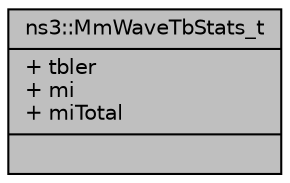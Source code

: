 digraph "ns3::MmWaveTbStats_t"
{
  edge [fontname="Helvetica",fontsize="10",labelfontname="Helvetica",labelfontsize="10"];
  node [fontname="Helvetica",fontsize="10",shape=record];
  Node1 [label="{ns3::MmWaveTbStats_t\n|+ tbler\l+ mi\l+ miTotal\l|}",height=0.2,width=0.4,color="black", fillcolor="grey75", style="filled", fontcolor="black"];
}
